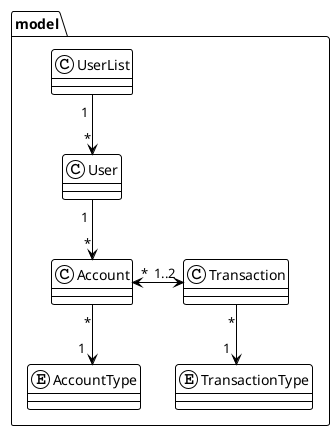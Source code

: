 @startuml diagram
!theme plain

' skinparam groupInheritance 2
skinparam linetype ortho 

package model {
    class UserList
    class User
    class Account
    class Transaction
    enum AccountType
    enum TransactionType

    UserList "1 "-d->" *" User
    User "1 " -d->" *" Account
    Account "*"<->"1..2" Transaction
    Account "  *"-d->"1  " AccountType
    Transaction "  *"-d->"1 " TransactionType
}

@enduml